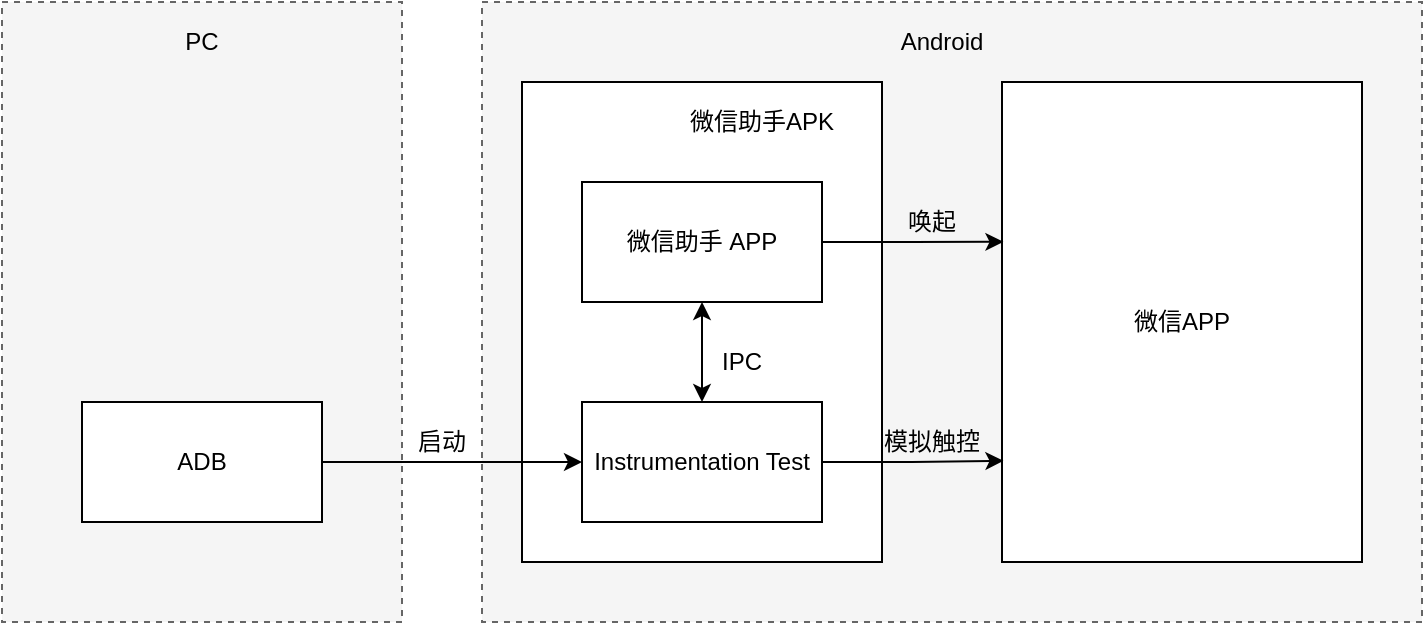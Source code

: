 <mxfile version="13.1.14" type="github"><diagram id="f0alQi91SXsTl4UEOkHa" name="Page-1"><mxGraphModel dx="782" dy="437" grid="1" gridSize="10" guides="1" tooltips="1" connect="1" arrows="1" fold="1" page="1" pageScale="1" pageWidth="827" pageHeight="1169" math="0" shadow="0"><root><mxCell id="0"/><mxCell id="1" parent="0"/><mxCell id="Y_dO1ABPc-TqazNRARg5-27" value="" style="rounded=0;whiteSpace=wrap;html=1;fillColor=#f5f5f5;strokeColor=#666666;fontColor=#333333;dashed=1;" vertex="1" parent="1"><mxGeometry x="320" y="160" width="470" height="310" as="geometry"/></mxCell><mxCell id="Y_dO1ABPc-TqazNRARg5-1" value="" style="rounded=0;whiteSpace=wrap;html=1;" vertex="1" parent="1"><mxGeometry x="340" y="200" width="180" height="240" as="geometry"/></mxCell><mxCell id="Y_dO1ABPc-TqazNRARg5-2" value="" style="rounded=0;whiteSpace=wrap;html=1;" vertex="1" parent="1"><mxGeometry x="580" y="200" width="180" height="240" as="geometry"/></mxCell><mxCell id="Y_dO1ABPc-TqazNRARg5-23" style="edgeStyle=orthogonalEdgeStyle;rounded=0;orthogonalLoop=1;jettySize=auto;html=1;exitX=1;exitY=0.5;exitDx=0;exitDy=0;entryX=0.004;entryY=0.333;entryDx=0;entryDy=0;entryPerimeter=0;" edge="1" parent="1" source="Y_dO1ABPc-TqazNRARg5-3" target="Y_dO1ABPc-TqazNRARg5-2"><mxGeometry relative="1" as="geometry"/></mxCell><mxCell id="Y_dO1ABPc-TqazNRARg5-3" value="微信助手 APP" style="rounded=0;whiteSpace=wrap;html=1;" vertex="1" parent="1"><mxGeometry x="370" y="250" width="120" height="60" as="geometry"/></mxCell><mxCell id="Y_dO1ABPc-TqazNRARg5-15" style="edgeStyle=orthogonalEdgeStyle;rounded=0;orthogonalLoop=1;jettySize=auto;html=1;exitX=1;exitY=0.5;exitDx=0;exitDy=0;entryX=0.004;entryY=0.789;entryDx=0;entryDy=0;entryPerimeter=0;" edge="1" parent="1" source="Y_dO1ABPc-TqazNRARg5-4" target="Y_dO1ABPc-TqazNRARg5-2"><mxGeometry relative="1" as="geometry"/></mxCell><mxCell id="Y_dO1ABPc-TqazNRARg5-4" value="Instrumentation Test" style="rounded=0;whiteSpace=wrap;html=1;" vertex="1" parent="1"><mxGeometry x="370" y="360" width="120" height="60" as="geometry"/></mxCell><mxCell id="Y_dO1ABPc-TqazNRARg5-5" value="微信助手APK" style="text;html=1;strokeColor=none;fillColor=none;align=center;verticalAlign=middle;whiteSpace=wrap;rounded=0;" vertex="1" parent="1"><mxGeometry x="420" y="210" width="80" height="20" as="geometry"/></mxCell><mxCell id="Y_dO1ABPc-TqazNRARg5-6" value="微信APP" style="text;html=1;strokeColor=none;fillColor=none;align=center;verticalAlign=middle;whiteSpace=wrap;rounded=0;" vertex="1" parent="1"><mxGeometry x="640" y="310" width="60" height="20" as="geometry"/></mxCell><mxCell id="Y_dO1ABPc-TqazNRARg5-7" value="" style="endArrow=classic;startArrow=classic;html=1;exitX=0.5;exitY=0;exitDx=0;exitDy=0;entryX=0.5;entryY=1;entryDx=0;entryDy=0;" edge="1" parent="1" source="Y_dO1ABPc-TqazNRARg5-4" target="Y_dO1ABPc-TqazNRARg5-3"><mxGeometry width="50" height="50" relative="1" as="geometry"><mxPoint x="540" y="370" as="sourcePoint"/><mxPoint x="590" y="320" as="targetPoint"/></mxGeometry></mxCell><mxCell id="Y_dO1ABPc-TqazNRARg5-8" value="IPC" style="text;html=1;strokeColor=none;fillColor=none;align=center;verticalAlign=middle;whiteSpace=wrap;rounded=0;" vertex="1" parent="1"><mxGeometry x="430" y="330" width="40" height="20" as="geometry"/></mxCell><mxCell id="Y_dO1ABPc-TqazNRARg5-9" value="" style="rounded=0;whiteSpace=wrap;html=1;fillColor=#f5f5f5;strokeColor=#666666;fontColor=#333333;dashed=1;" vertex="1" parent="1"><mxGeometry x="80" y="160" width="200" height="310" as="geometry"/></mxCell><mxCell id="Y_dO1ABPc-TqazNRARg5-10" value="PC" style="text;html=1;strokeColor=none;fillColor=none;align=center;verticalAlign=middle;whiteSpace=wrap;rounded=0;" vertex="1" parent="1"><mxGeometry x="160" y="170" width="40" height="20" as="geometry"/></mxCell><mxCell id="Y_dO1ABPc-TqazNRARg5-12" style="edgeStyle=orthogonalEdgeStyle;rounded=0;orthogonalLoop=1;jettySize=auto;html=1;exitX=1;exitY=0.5;exitDx=0;exitDy=0;" edge="1" parent="1" source="Y_dO1ABPc-TqazNRARg5-11" target="Y_dO1ABPc-TqazNRARg5-4"><mxGeometry relative="1" as="geometry"/></mxCell><mxCell id="Y_dO1ABPc-TqazNRARg5-11" value="ADB" style="rounded=0;whiteSpace=wrap;html=1;" vertex="1" parent="1"><mxGeometry x="120" y="360" width="120" height="60" as="geometry"/></mxCell><mxCell id="Y_dO1ABPc-TqazNRARg5-13" value="启动" style="text;html=1;strokeColor=none;fillColor=none;align=center;verticalAlign=middle;whiteSpace=wrap;rounded=0;" vertex="1" parent="1"><mxGeometry x="280" y="370" width="40" height="20" as="geometry"/></mxCell><mxCell id="Y_dO1ABPc-TqazNRARg5-16" value="模拟触控" style="text;html=1;strokeColor=none;fillColor=none;align=center;verticalAlign=middle;whiteSpace=wrap;rounded=0;" vertex="1" parent="1"><mxGeometry x="520" y="370" width="50" height="20" as="geometry"/></mxCell><mxCell id="Y_dO1ABPc-TqazNRARg5-26" value="唤起" style="text;html=1;strokeColor=none;fillColor=none;align=center;verticalAlign=middle;whiteSpace=wrap;rounded=0;" vertex="1" parent="1"><mxGeometry x="525" y="260" width="40" height="20" as="geometry"/></mxCell><mxCell id="Y_dO1ABPc-TqazNRARg5-28" value="Android" style="text;html=1;strokeColor=none;fillColor=none;align=center;verticalAlign=middle;whiteSpace=wrap;rounded=0;dashed=1;" vertex="1" parent="1"><mxGeometry x="530" y="170" width="40" height="20" as="geometry"/></mxCell></root></mxGraphModel></diagram></mxfile>